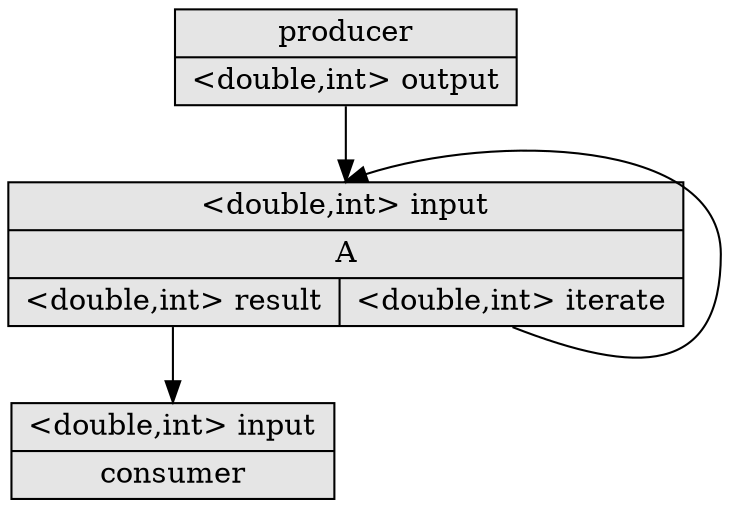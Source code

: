 digraph G {
        n0x7ffc29366488 [shape=record,style=filled,fillcolor=gray90,label="{producer  | { <out0> \<double,int\> output} } "];
n0x7ffc29366488:out0:s -> n0x7ffc293665f8:in0:n;
        n0x7ffc293665f8 [shape=record,style=filled,fillcolor=gray90,label="{{ <in0> \<double,int\> input} |A  | { <out0> \<double,int\> result | <out1> \<double,int\> iterate} } "];
n0x7ffc293665f8:out0:s -> n0x7ffc293668c0:in0:n;
n0x7ffc293665f8:out1:s -> n0x7ffc293665f8:in0:n;
        n0x7ffc293668c0 [shape=record,style=filled,fillcolor=gray90,label="{{ <in0> \<double,int\> input} |consumer  } "];
}
